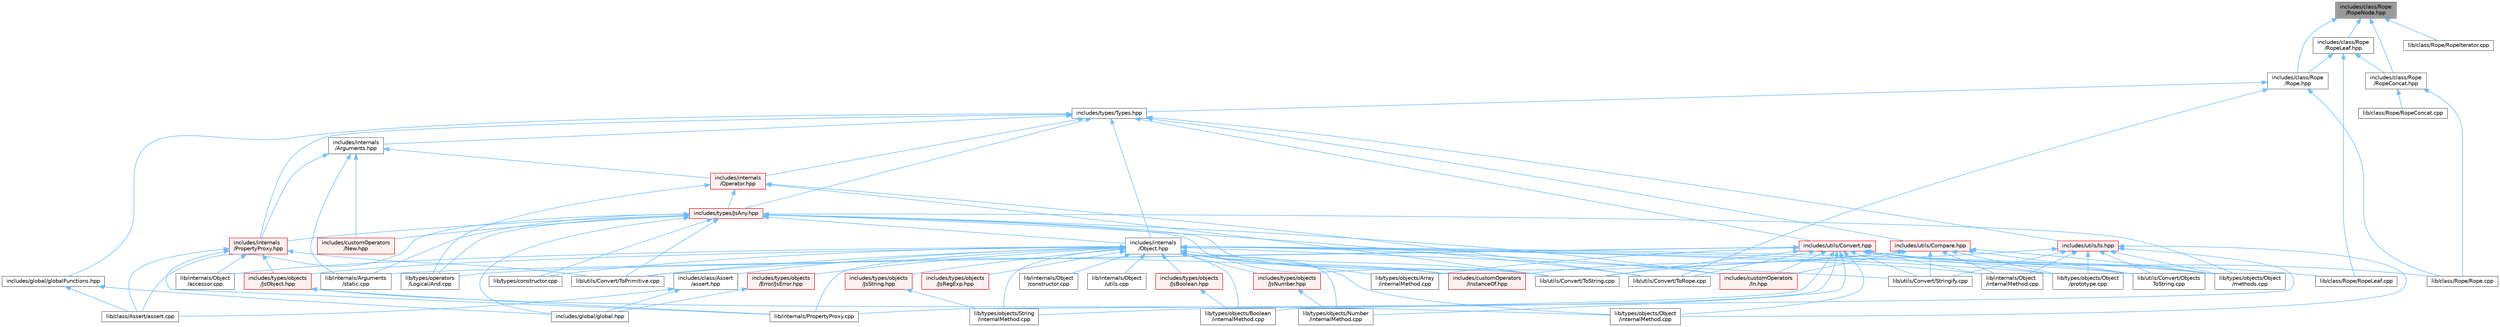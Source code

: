 digraph "includes/class/Rope/RopeNode.hpp"
{
 // LATEX_PDF_SIZE
  bgcolor="transparent";
  edge [fontname=Helvetica,fontsize=10,labelfontname=Helvetica,labelfontsize=10];
  node [fontname=Helvetica,fontsize=10,shape=box,height=0.2,width=0.4];
  Node1 [id="Node000001",label="includes/class/Rope\l/RopeNode.hpp",height=0.2,width=0.4,color="gray40", fillcolor="grey60", style="filled", fontcolor="black",tooltip=" "];
  Node1 -> Node2 [id="edge1_Node000001_Node000002",dir="back",color="steelblue1",style="solid",tooltip=" "];
  Node2 [id="Node000002",label="includes/class/Rope\l/Rope.hpp",height=0.2,width=0.4,color="grey40", fillcolor="white", style="filled",URL="$Rope_8hpp.html",tooltip=" "];
  Node2 -> Node3 [id="edge2_Node000002_Node000003",dir="back",color="steelblue1",style="solid",tooltip=" "];
  Node3 [id="Node000003",label="includes/types/Types.hpp",height=0.2,width=0.4,color="grey40", fillcolor="white", style="filled",URL="$Types_8hpp.html",tooltip=" "];
  Node3 -> Node4 [id="edge3_Node000003_Node000004",dir="back",color="steelblue1",style="solid",tooltip=" "];
  Node4 [id="Node000004",label="includes/global/globalFunctions.hpp",height=0.2,width=0.4,color="grey40", fillcolor="white", style="filled",URL="$globalFunctions_8hpp.html",tooltip=" "];
  Node4 -> Node5 [id="edge4_Node000004_Node000005",dir="back",color="steelblue1",style="solid",tooltip=" "];
  Node5 [id="Node000005",label="includes/global/global.hpp",height=0.2,width=0.4,color="grey40", fillcolor="white", style="filled",URL="$global_8hpp.html",tooltip=" "];
  Node4 -> Node6 [id="edge5_Node000004_Node000006",dir="back",color="steelblue1",style="solid",tooltip=" "];
  Node6 [id="Node000006",label="lib/class/Assert/assert.cpp",height=0.2,width=0.4,color="grey40", fillcolor="white", style="filled",URL="$assert_8cpp.html",tooltip=" "];
  Node3 -> Node7 [id="edge6_Node000003_Node000007",dir="back",color="steelblue1",style="solid",tooltip=" "];
  Node7 [id="Node000007",label="includes/internals\l/Arguments.hpp",height=0.2,width=0.4,color="grey40", fillcolor="white", style="filled",URL="$Arguments_8hpp.html",tooltip=" "];
  Node7 -> Node8 [id="edge7_Node000007_Node000008",dir="back",color="steelblue1",style="solid",tooltip=" "];
  Node8 [id="Node000008",label="includes/customOperators\l/New.hpp",height=0.2,width=0.4,color="red", fillcolor="#FFF0F0", style="filled",URL="$New_8hpp.html",tooltip=" "];
  Node7 -> Node11 [id="edge8_Node000007_Node000011",dir="back",color="steelblue1",style="solid",tooltip=" "];
  Node11 [id="Node000011",label="includes/internals\l/Operator.hpp",height=0.2,width=0.4,color="red", fillcolor="#FFF0F0", style="filled",URL="$Operator_8hpp.html",tooltip=" "];
  Node11 -> Node12 [id="edge9_Node000011_Node000012",dir="back",color="steelblue1",style="solid",tooltip=" "];
  Node12 [id="Node000012",label="includes/types/JsAny.hpp",height=0.2,width=0.4,color="red", fillcolor="#FFF0F0", style="filled",URL="$JsAny_8hpp.html",tooltip=" "];
  Node12 -> Node16 [id="edge10_Node000012_Node000016",dir="back",color="steelblue1",style="solid",tooltip=" "];
  Node16 [id="Node000016",label="includes/customOperators\l/In.hpp",height=0.2,width=0.4,color="red", fillcolor="#FFF0F0", style="filled",URL="$In_8hpp.html",tooltip=" "];
  Node12 -> Node17 [id="edge11_Node000012_Node000017",dir="back",color="steelblue1",style="solid",tooltip=" "];
  Node17 [id="Node000017",label="includes/customOperators\l/InstanceOf.hpp",height=0.2,width=0.4,color="red", fillcolor="#FFF0F0", style="filled",URL="$InstanceOf_8hpp.html",tooltip=" "];
  Node12 -> Node8 [id="edge12_Node000012_Node000008",dir="back",color="steelblue1",style="solid",tooltip=" "];
  Node12 -> Node5 [id="edge13_Node000012_Node000005",dir="back",color="steelblue1",style="solid",tooltip=" "];
  Node12 -> Node140 [id="edge14_Node000012_Node000140",dir="back",color="steelblue1",style="solid",tooltip=" "];
  Node140 [id="Node000140",label="includes/internals\l/Object.hpp",height=0.2,width=0.4,color="grey40", fillcolor="white", style="filled",URL="$Object_8hpp.html",tooltip=" "];
  Node140 -> Node141 [id="edge15_Node000140_Node000141",dir="back",color="steelblue1",style="solid",tooltip=" "];
  Node141 [id="Node000141",label="includes/class/Assert\l/assert.hpp",height=0.2,width=0.4,color="grey40", fillcolor="white", style="filled",URL="$assert_8hpp.html",tooltip=" "];
  Node141 -> Node5 [id="edge16_Node000141_Node000005",dir="back",color="steelblue1",style="solid",tooltip=" "];
  Node141 -> Node6 [id="edge17_Node000141_Node000006",dir="back",color="steelblue1",style="solid",tooltip=" "];
  Node140 -> Node16 [id="edge18_Node000140_Node000016",dir="back",color="steelblue1",style="solid",tooltip=" "];
  Node140 -> Node17 [id="edge19_Node000140_Node000017",dir="back",color="steelblue1",style="solid",tooltip=" "];
  Node140 -> Node142 [id="edge20_Node000140_Node000142",dir="back",color="steelblue1",style="solid",tooltip=" "];
  Node142 [id="Node000142",label="includes/types/objects\l/Error/JsError.hpp",height=0.2,width=0.4,color="red", fillcolor="#FFF0F0", style="filled",URL="$JsError_8hpp.html",tooltip=" "];
  Node142 -> Node5 [id="edge21_Node000142_Node000005",dir="back",color="steelblue1",style="solid",tooltip=" "];
  Node140 -> Node157 [id="edge22_Node000140_Node000157",dir="back",color="steelblue1",style="solid",tooltip=" "];
  Node157 [id="Node000157",label="includes/types/objects\l/JsBoolean.hpp",height=0.2,width=0.4,color="red", fillcolor="#FFF0F0", style="filled",URL="$JsBoolean_8hpp.html",tooltip=" "];
  Node157 -> Node101 [id="edge23_Node000157_Node000101",dir="back",color="steelblue1",style="solid",tooltip=" "];
  Node101 [id="Node000101",label="lib/types/objects/Boolean\l/internalMethod.cpp",height=0.2,width=0.4,color="grey40", fillcolor="white", style="filled",URL="$types_2objects_2Boolean_2internalMethod_8cpp.html",tooltip=" "];
  Node140 -> Node159 [id="edge24_Node000140_Node000159",dir="back",color="steelblue1",style="solid",tooltip=" "];
  Node159 [id="Node000159",label="includes/types/objects\l/JsNumber.hpp",height=0.2,width=0.4,color="red", fillcolor="#FFF0F0", style="filled",URL="$JsNumber_8hpp.html",tooltip=" "];
  Node159 -> Node108 [id="edge25_Node000159_Node000108",dir="back",color="steelblue1",style="solid",tooltip=" "];
  Node108 [id="Node000108",label="lib/types/objects/Number\l/internalMethod.cpp",height=0.2,width=0.4,color="grey40", fillcolor="white", style="filled",URL="$types_2objects_2Number_2internalMethod_8cpp.html",tooltip=" "];
  Node140 -> Node24 [id="edge26_Node000140_Node000024",dir="back",color="steelblue1",style="solid",tooltip=" "];
  Node24 [id="Node000024",label="includes/types/objects\l/JsObject.hpp",height=0.2,width=0.4,color="red", fillcolor="#FFF0F0", style="filled",URL="$JsObject_8hpp.html",tooltip=" "];
  Node24 -> Node67 [id="edge27_Node000024_Node000067",dir="back",color="steelblue1",style="solid",tooltip=" "];
  Node67 [id="Node000067",label="lib/internals/PropertyProxy.cpp",height=0.2,width=0.4,color="grey40", fillcolor="white", style="filled",URL="$PropertyProxy_8cpp.html",tooltip=" "];
  Node24 -> Node70 [id="edge28_Node000024_Node000070",dir="back",color="steelblue1",style="solid",tooltip=" "];
  Node70 [id="Node000070",label="lib/types/objects/Object\l/internalMethod.cpp",height=0.2,width=0.4,color="grey40", fillcolor="white", style="filled",URL="$types_2objects_2Object_2internalMethod_8cpp.html",tooltip=" "];
  Node140 -> Node76 [id="edge29_Node000140_Node000076",dir="back",color="steelblue1",style="solid",tooltip=" "];
  Node76 [id="Node000076",label="includes/types/objects\l/JsRegExp.hpp",height=0.2,width=0.4,color="red", fillcolor="#FFF0F0", style="filled",URL="$JsRegExp_8hpp.html",tooltip=" "];
  Node140 -> Node78 [id="edge30_Node000140_Node000078",dir="back",color="steelblue1",style="solid",tooltip=" "];
  Node78 [id="Node000078",label="includes/types/objects\l/JsString.hpp",height=0.2,width=0.4,color="red", fillcolor="#FFF0F0", style="filled",URL="$JsString_8hpp.html",tooltip=" "];
  Node78 -> Node80 [id="edge31_Node000078_Node000080",dir="back",color="steelblue1",style="solid",tooltip=" "];
  Node80 [id="Node000080",label="lib/types/objects/String\l/internalMethod.cpp",height=0.2,width=0.4,color="grey40", fillcolor="white", style="filled",URL="$types_2objects_2String_2internalMethod_8cpp.html",tooltip=" "];
  Node140 -> Node160 [id="edge32_Node000140_Node000160",dir="back",color="steelblue1",style="solid",tooltip=" "];
  Node160 [id="Node000160",label="lib/internals/Object\l/accessor.cpp",height=0.2,width=0.4,color="grey40", fillcolor="white", style="filled",URL="$internals_2Object_2accessor_8cpp.html",tooltip=" "];
  Node140 -> Node139 [id="edge33_Node000140_Node000139",dir="back",color="steelblue1",style="solid",tooltip=" "];
  Node139 [id="Node000139",label="lib/internals/Object\l/constructor.cpp",height=0.2,width=0.4,color="grey40", fillcolor="white", style="filled",URL="$internals_2Object_2constructor_8cpp.html",tooltip=" "];
  Node140 -> Node85 [id="edge34_Node000140_Node000085",dir="back",color="steelblue1",style="solid",tooltip=" "];
  Node85 [id="Node000085",label="lib/internals/Object\l/internalMethod.cpp",height=0.2,width=0.4,color="grey40", fillcolor="white", style="filled",URL="$internals_2Object_2internalMethod_8cpp.html",tooltip=" "];
  Node140 -> Node161 [id="edge35_Node000140_Node000161",dir="back",color="steelblue1",style="solid",tooltip=" "];
  Node161 [id="Node000161",label="lib/internals/Object\l/utils.cpp",height=0.2,width=0.4,color="grey40", fillcolor="white", style="filled",URL="$utils_8cpp.html",tooltip=" "];
  Node140 -> Node67 [id="edge36_Node000140_Node000067",dir="back",color="steelblue1",style="solid",tooltip=" "];
  Node140 -> Node162 [id="edge37_Node000140_Node000162",dir="back",color="steelblue1",style="solid",tooltip=" "];
  Node162 [id="Node000162",label="lib/types/constructor.cpp",height=0.2,width=0.4,color="grey40", fillcolor="white", style="filled",URL="$types_2constructor_8cpp.html",tooltip=" "];
  Node140 -> Node64 [id="edge38_Node000140_Node000064",dir="back",color="steelblue1",style="solid",tooltip=" "];
  Node64 [id="Node000064",label="lib/types/objects/Array\l/internalMethod.cpp",height=0.2,width=0.4,color="grey40", fillcolor="white", style="filled",URL="$types_2objects_2Array_2internalMethod_8cpp.html",tooltip=" "];
  Node140 -> Node101 [id="edge39_Node000140_Node000101",dir="back",color="steelblue1",style="solid",tooltip=" "];
  Node140 -> Node108 [id="edge40_Node000140_Node000108",dir="back",color="steelblue1",style="solid",tooltip=" "];
  Node140 -> Node70 [id="edge41_Node000140_Node000070",dir="back",color="steelblue1",style="solid",tooltip=" "];
  Node140 -> Node54 [id="edge42_Node000140_Node000054",dir="back",color="steelblue1",style="solid",tooltip=" "];
  Node54 [id="Node000054",label="lib/types/objects/Object\l/methods.cpp",height=0.2,width=0.4,color="grey40", fillcolor="white", style="filled",URL="$Object_2methods_8cpp.html",tooltip=" "];
  Node140 -> Node55 [id="edge43_Node000140_Node000055",dir="back",color="steelblue1",style="solid",tooltip=" "];
  Node55 [id="Node000055",label="lib/types/objects/Object\l/prototype.cpp",height=0.2,width=0.4,color="grey40", fillcolor="white", style="filled",URL="$Object_2prototype_8cpp.html",tooltip=" "];
  Node140 -> Node80 [id="edge44_Node000140_Node000080",dir="back",color="steelblue1",style="solid",tooltip=" "];
  Node140 -> Node89 [id="edge45_Node000140_Node000089",dir="back",color="steelblue1",style="solid",tooltip=" "];
  Node89 [id="Node000089",label="lib/utils/Convert/Objects\lToString.cpp",height=0.2,width=0.4,color="grey40", fillcolor="white", style="filled",URL="$ObjectsToString_8cpp.html",tooltip=" "];
  Node140 -> Node90 [id="edge46_Node000140_Node000090",dir="back",color="steelblue1",style="solid",tooltip=" "];
  Node90 [id="Node000090",label="lib/utils/Convert/Stringify.cpp",height=0.2,width=0.4,color="grey40", fillcolor="white", style="filled",URL="$Stringify_8cpp.html",tooltip=" "];
  Node140 -> Node91 [id="edge47_Node000140_Node000091",dir="back",color="steelblue1",style="solid",tooltip=" "];
  Node91 [id="Node000091",label="lib/utils/Convert/ToPrimitive.cpp",height=0.2,width=0.4,color="grey40", fillcolor="white", style="filled",URL="$ToPrimitive_8cpp.html",tooltip=" "];
  Node140 -> Node135 [id="edge48_Node000140_Node000135",dir="back",color="steelblue1",style="solid",tooltip=" "];
  Node135 [id="Node000135",label="lib/utils/Convert/ToString.cpp",height=0.2,width=0.4,color="grey40", fillcolor="white", style="filled",URL="$ToString_8cpp.html",tooltip=" "];
  Node12 -> Node163 [id="edge49_Node000012_Node000163",dir="back",color="steelblue1",style="solid",tooltip=" "];
  Node163 [id="Node000163",label="includes/internals\l/PropertyProxy.hpp",height=0.2,width=0.4,color="red", fillcolor="#FFF0F0", style="filled",URL="$PropertyProxy_8hpp.html",tooltip=" "];
  Node163 -> Node24 [id="edge50_Node000163_Node000024",dir="back",color="steelblue1",style="solid",tooltip=" "];
  Node163 -> Node6 [id="edge51_Node000163_Node000006",dir="back",color="steelblue1",style="solid",tooltip=" "];
  Node163 -> Node160 [id="edge52_Node000163_Node000160",dir="back",color="steelblue1",style="solid",tooltip=" "];
  Node163 -> Node67 [id="edge53_Node000163_Node000067",dir="back",color="steelblue1",style="solid",tooltip=" "];
  Node163 -> Node91 [id="edge54_Node000163_Node000091",dir="back",color="steelblue1",style="solid",tooltip=" "];
  Node12 -> Node6 [id="edge55_Node000012_Node000006",dir="back",color="steelblue1",style="solid",tooltip=" "];
  Node12 -> Node32 [id="edge56_Node000012_Node000032",dir="back",color="steelblue1",style="solid",tooltip=" "];
  Node32 [id="Node000032",label="lib/internals/Arguments\l/static.cpp",height=0.2,width=0.4,color="grey40", fillcolor="white", style="filled",URL="$internals_2Arguments_2static_8cpp.html",tooltip=" "];
  Node12 -> Node162 [id="edge57_Node000012_Node000162",dir="back",color="steelblue1",style="solid",tooltip=" "];
  Node12 -> Node54 [id="edge58_Node000012_Node000054",dir="back",color="steelblue1",style="solid",tooltip=" "];
  Node12 -> Node109 [id="edge59_Node000012_Node000109",dir="back",color="steelblue1",style="solid",tooltip=" "];
  Node109 [id="Node000109",label="lib/types/operators\l/Logical/And.cpp",height=0.2,width=0.4,color="grey40", fillcolor="white", style="filled",URL="$Logical_2And_8cpp.html",tooltip=" "];
  Node12 -> Node91 [id="edge60_Node000012_Node000091",dir="back",color="steelblue1",style="solid",tooltip=" "];
  Node12 -> Node134 [id="edge61_Node000012_Node000134",dir="back",color="steelblue1",style="solid",tooltip=" "];
  Node134 [id="Node000134",label="lib/utils/Convert/ToRope.cpp",height=0.2,width=0.4,color="grey40", fillcolor="white", style="filled",URL="$ToRope_8cpp.html",tooltip=" "];
  Node12 -> Node135 [id="edge62_Node000012_Node000135",dir="back",color="steelblue1",style="solid",tooltip=" "];
  Node11 -> Node109 [id="edge63_Node000011_Node000109",dir="back",color="steelblue1",style="solid",tooltip=" "];
  Node11 -> Node134 [id="edge64_Node000011_Node000134",dir="back",color="steelblue1",style="solid",tooltip=" "];
  Node11 -> Node135 [id="edge65_Node000011_Node000135",dir="back",color="steelblue1",style="solid",tooltip=" "];
  Node7 -> Node163 [id="edge66_Node000007_Node000163",dir="back",color="steelblue1",style="solid",tooltip=" "];
  Node7 -> Node32 [id="edge67_Node000007_Node000032",dir="back",color="steelblue1",style="solid",tooltip=" "];
  Node3 -> Node140 [id="edge68_Node000003_Node000140",dir="back",color="steelblue1",style="solid",tooltip=" "];
  Node3 -> Node11 [id="edge69_Node000003_Node000011",dir="back",color="steelblue1",style="solid",tooltip=" "];
  Node3 -> Node163 [id="edge70_Node000003_Node000163",dir="back",color="steelblue1",style="solid",tooltip=" "];
  Node3 -> Node12 [id="edge71_Node000003_Node000012",dir="back",color="steelblue1",style="solid",tooltip=" "];
  Node3 -> Node84 [id="edge72_Node000003_Node000084",dir="back",color="steelblue1",style="solid",tooltip=" "];
  Node84 [id="Node000084",label="includes/utils/Compare.hpp",height=0.2,width=0.4,color="red", fillcolor="#FFF0F0", style="filled",URL="$Compare_8hpp.html",tooltip=" "];
  Node84 -> Node16 [id="edge73_Node000084_Node000016",dir="back",color="steelblue1",style="solid",tooltip=" "];
  Node84 -> Node17 [id="edge74_Node000084_Node000017",dir="back",color="steelblue1",style="solid",tooltip=" "];
  Node84 -> Node85 [id="edge75_Node000084_Node000085",dir="back",color="steelblue1",style="solid",tooltip=" "];
  Node84 -> Node54 [id="edge76_Node000084_Node000054",dir="back",color="steelblue1",style="solid",tooltip=" "];
  Node84 -> Node55 [id="edge77_Node000084_Node000055",dir="back",color="steelblue1",style="solid",tooltip=" "];
  Node84 -> Node89 [id="edge78_Node000084_Node000089",dir="back",color="steelblue1",style="solid",tooltip=" "];
  Node84 -> Node90 [id="edge79_Node000084_Node000090",dir="back",color="steelblue1",style="solid",tooltip=" "];
  Node84 -> Node91 [id="edge80_Node000084_Node000091",dir="back",color="steelblue1",style="solid",tooltip=" "];
  Node3 -> Node92 [id="edge81_Node000003_Node000092",dir="back",color="steelblue1",style="solid",tooltip=" "];
  Node92 [id="Node000092",label="includes/utils/Convert.hpp",height=0.2,width=0.4,color="red", fillcolor="#FFF0F0", style="filled",URL="$Convert_8hpp.html",tooltip=" "];
  Node92 -> Node16 [id="edge82_Node000092_Node000016",dir="back",color="steelblue1",style="solid",tooltip=" "];
  Node92 -> Node95 [id="edge83_Node000092_Node000095",dir="back",color="steelblue1",style="solid",tooltip=" "];
  Node95 [id="Node000095",label="lib/class/Rope/Rope.cpp",height=0.2,width=0.4,color="grey40", fillcolor="white", style="filled",URL="$Rope_8cpp.html",tooltip=" "];
  Node92 -> Node96 [id="edge84_Node000092_Node000096",dir="back",color="steelblue1",style="solid",tooltip=" "];
  Node96 [id="Node000096",label="lib/class/Rope/RopeLeaf.cpp",height=0.2,width=0.4,color="grey40", fillcolor="white", style="filled",URL="$RopeLeaf_8cpp.html",tooltip=" "];
  Node92 -> Node32 [id="edge85_Node000092_Node000032",dir="back",color="steelblue1",style="solid",tooltip=" "];
  Node92 -> Node85 [id="edge86_Node000092_Node000085",dir="back",color="steelblue1",style="solid",tooltip=" "];
  Node92 -> Node64 [id="edge87_Node000092_Node000064",dir="back",color="steelblue1",style="solid",tooltip=" "];
  Node92 -> Node101 [id="edge88_Node000092_Node000101",dir="back",color="steelblue1",style="solid",tooltip=" "];
  Node92 -> Node108 [id="edge89_Node000092_Node000108",dir="back",color="steelblue1",style="solid",tooltip=" "];
  Node92 -> Node70 [id="edge90_Node000092_Node000070",dir="back",color="steelblue1",style="solid",tooltip=" "];
  Node92 -> Node54 [id="edge91_Node000092_Node000054",dir="back",color="steelblue1",style="solid",tooltip=" "];
  Node92 -> Node55 [id="edge92_Node000092_Node000055",dir="back",color="steelblue1",style="solid",tooltip=" "];
  Node92 -> Node80 [id="edge93_Node000092_Node000080",dir="back",color="steelblue1",style="solid",tooltip=" "];
  Node92 -> Node109 [id="edge94_Node000092_Node000109",dir="back",color="steelblue1",style="solid",tooltip=" "];
  Node92 -> Node89 [id="edge95_Node000092_Node000089",dir="back",color="steelblue1",style="solid",tooltip=" "];
  Node92 -> Node90 [id="edge96_Node000092_Node000090",dir="back",color="steelblue1",style="solid",tooltip=" "];
  Node92 -> Node134 [id="edge97_Node000092_Node000134",dir="back",color="steelblue1",style="solid",tooltip=" "];
  Node92 -> Node135 [id="edge98_Node000092_Node000135",dir="back",color="steelblue1",style="solid",tooltip=" "];
  Node3 -> Node138 [id="edge99_Node000003_Node000138",dir="back",color="steelblue1",style="solid",tooltip=" "];
  Node138 [id="Node000138",label="includes/utils/Is.hpp",height=0.2,width=0.4,color="red", fillcolor="#FFF0F0", style="filled",URL="$Is_8hpp.html",tooltip=" "];
  Node138 -> Node85 [id="edge100_Node000138_Node000085",dir="back",color="steelblue1",style="solid",tooltip=" "];
  Node138 -> Node67 [id="edge101_Node000138_Node000067",dir="back",color="steelblue1",style="solid",tooltip=" "];
  Node138 -> Node70 [id="edge102_Node000138_Node000070",dir="back",color="steelblue1",style="solid",tooltip=" "];
  Node138 -> Node54 [id="edge103_Node000138_Node000054",dir="back",color="steelblue1",style="solid",tooltip=" "];
  Node138 -> Node55 [id="edge104_Node000138_Node000055",dir="back",color="steelblue1",style="solid",tooltip=" "];
  Node138 -> Node89 [id="edge105_Node000138_Node000089",dir="back",color="steelblue1",style="solid",tooltip=" "];
  Node138 -> Node90 [id="edge106_Node000138_Node000090",dir="back",color="steelblue1",style="solid",tooltip=" "];
  Node138 -> Node135 [id="edge107_Node000138_Node000135",dir="back",color="steelblue1",style="solid",tooltip=" "];
  Node2 -> Node95 [id="edge108_Node000002_Node000095",dir="back",color="steelblue1",style="solid",tooltip=" "];
  Node2 -> Node134 [id="edge109_Node000002_Node000134",dir="back",color="steelblue1",style="solid",tooltip=" "];
  Node1 -> Node166 [id="edge110_Node000001_Node000166",dir="back",color="steelblue1",style="solid",tooltip=" "];
  Node166 [id="Node000166",label="includes/class/Rope\l/RopeConcat.hpp",height=0.2,width=0.4,color="grey40", fillcolor="white", style="filled",URL="$RopeConcat_8hpp.html",tooltip=" "];
  Node166 -> Node95 [id="edge111_Node000166_Node000095",dir="back",color="steelblue1",style="solid",tooltip=" "];
  Node166 -> Node167 [id="edge112_Node000166_Node000167",dir="back",color="steelblue1",style="solid",tooltip=" "];
  Node167 [id="Node000167",label="lib/class/Rope/RopeConcat.cpp",height=0.2,width=0.4,color="grey40", fillcolor="white", style="filled",URL="$RopeConcat_8cpp.html",tooltip=" "];
  Node1 -> Node168 [id="edge113_Node000001_Node000168",dir="back",color="steelblue1",style="solid",tooltip=" "];
  Node168 [id="Node000168",label="includes/class/Rope\l/RopeLeaf.hpp",height=0.2,width=0.4,color="grey40", fillcolor="white", style="filled",URL="$RopeLeaf_8hpp.html",tooltip=" "];
  Node168 -> Node2 [id="edge114_Node000168_Node000002",dir="back",color="steelblue1",style="solid",tooltip=" "];
  Node168 -> Node166 [id="edge115_Node000168_Node000166",dir="back",color="steelblue1",style="solid",tooltip=" "];
  Node168 -> Node96 [id="edge116_Node000168_Node000096",dir="back",color="steelblue1",style="solid",tooltip=" "];
  Node1 -> Node169 [id="edge117_Node000001_Node000169",dir="back",color="steelblue1",style="solid",tooltip=" "];
  Node169 [id="Node000169",label="lib/class/Rope/RopeIterator.cpp",height=0.2,width=0.4,color="grey40", fillcolor="white", style="filled",URL="$RopeIterator_8cpp.html",tooltip=" "];
}
